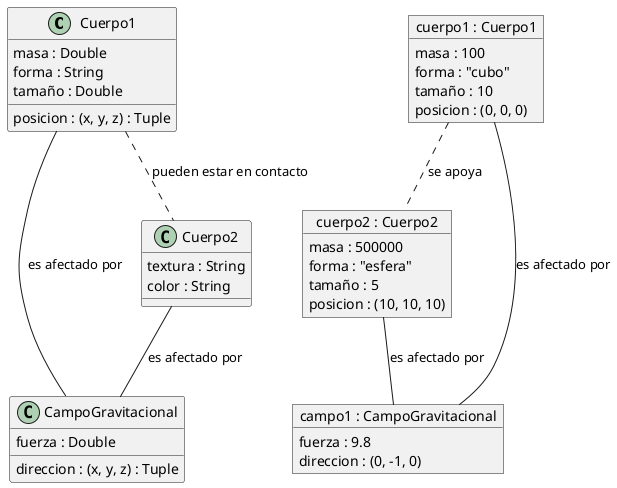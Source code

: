 @startuml
class "Cuerpo1" {
  masa : Double
  forma : String
  tamaño : Double
  posicion : (x, y, z) : Tuple
}

class "CampoGravitacional" {
  fuerza : Double
  direccion : (x, y, z) : Tuple
}

class "Cuerpo2" {
  textura : String
  color : String
}

Cuerpo1 -- CampoGravitacional : es afectado por
Cuerpo2 -- CampoGravitacional : es afectado por
Cuerpo1 .. Cuerpo2 : pueden estar en contacto

Object "cuerpo1 : Cuerpo1" as cuerpoA{
  masa : 100
  forma : "cubo"
  tamaño : 10
  posicion : (0, 0, 0)
}
Object "cuerpo2 : Cuerpo2" as cuerpoB{
  masa : 500000
  forma : "esfera"
  tamaño : 5
  posicion : (10, 10, 10)
}
Object "campo1 : CampoGravitacional" as campo1{
  fuerza : 9.8
  direccion : (0, -1, 0)
}

cuerpoA -- campo1 : es afectado por
cuerpoB -- campo1 : es afectado por
cuerpoA .. cuerpoB : se apoya

@enduml

